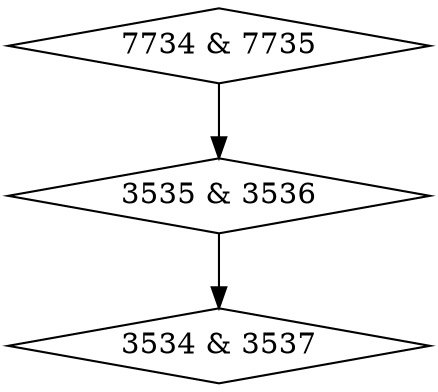 digraph {
0 [label = "3534 & 3537", shape = diamond];
1 [label = "3535 & 3536", shape = diamond];
2 [label = "7734 & 7735", shape = diamond];
1->0;
2->1;
}
